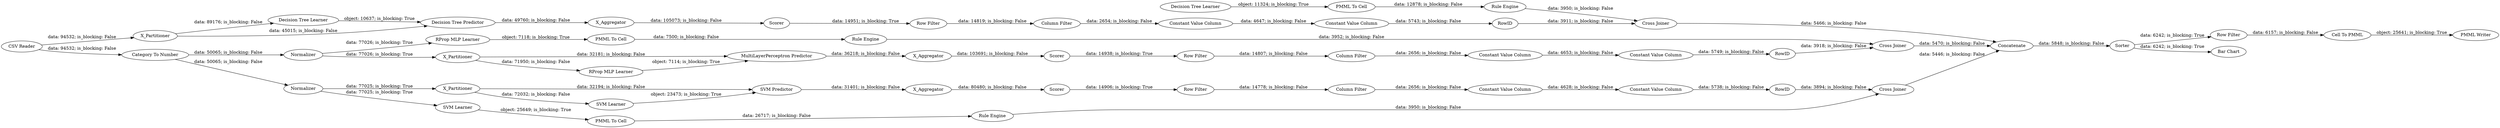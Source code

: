 digraph {
	"-5543519583624923836_9" [label="Row Filter"]
	"-5587248472001214169_32" [label="MultiLayerPerceptron Predictor"]
	"-8098650415987339533_2" [label=X_Partitioner]
	"2423498005803990190_292" [label="Constant Value Column"]
	"-8098650415987339533_39" [label="Cross Joiner"]
	"-8732619140264593359_2" [label=X_Partitioner]
	"-8732619140264593359_38" [label="Cross Joiner"]
	"3980183836411119107_292" [label="Constant Value Column"]
	"-5587248472001214169_7" [label=X_Aggregator]
	"3980183836411119107_290" [label="Constant Value Column"]
	"-5543519583624923836_292" [label="Constant Value Column"]
	"4499289382593887310_63" [label="CSV Reader"]
	"3980183836411119107_9" [label="Row Filter"]
	"4499289382593887310_54" [label="Cell To PMML"]
	"-8732619140264593359_31" [label="Decision Tree Learner"]
	"-8732619140264593359_32" [label="Decision Tree Predictor"]
	"-8098650415987339533_32" [label="SVM Predictor"]
	"2423498005803990190_9" [label="Row Filter"]
	"-5587248472001214169_31" [label="RProp MLP Learner"]
	"-1546630204045385559_34" [label="PMML To Cell"]
	"1812192213404862119_34" [label="Rule Engine"]
	"-8732619140264593359_39" [label=Scorer]
	"1812192213404862119_33" [label="Decision Tree Learner"]
	"-5587248472001214169_39" [label=Normalizer]
	"-1546630204045385559_35" [label="Rule Engine"]
	"27324196647659876_35" [label="RProp MLP Learner"]
	"2423498005803990190_290" [label="Constant Value Column"]
	"-5587248472001214169_2" [label=X_Partitioner]
	"2423498005803990190_294" [label="Column Filter"]
	"-8098650415987339533_31" [label="SVM Learner"]
	"-8098650415987339533_7" [label=X_Aggregator]
	"1812192213404862119_28" [label="PMML To Cell"]
	"-5543519583624923836_294" [label="Column Filter"]
	"-8098650415987339533_41" [label=Scorer]
	"27324196647659876_34" [label="Rule Engine"]
	"4499289382593887310_53" [label="Row Filter"]
	"2423498005803990190_293" [label=RowID]
	"27324196647659876_22" [label="PMML To Cell"]
	"3980183836411119107_293" [label=RowID]
	"-5587248472001214169_38" [label="Cross Joiner"]
	"4499289382593887310_61" [label="PMML Writer"]
	"3980183836411119107_294" [label="Column Filter"]
	"4499289382593887310_59" [label="Bar Chart"]
	"-5587248472001214169_40" [label=Scorer]
	"-1546630204045385559_33" [label="SVM Learner"]
	"4499289382593887310_60" [label=Concatenate]
	"-5543519583624923836_290" [label="Constant Value Column"]
	"-8098650415987339533_40" [label=Normalizer]
	"-5543519583624923836_293" [label=RowID]
	"4499289382593887310_58" [label="Category To Number"]
	"4499289382593887310_52" [label=Sorter]
	"-8732619140264593359_7" [label=X_Aggregator]
	"-8732619140264593359_7" -> "-8732619140264593359_39" [label="data: 105073; is_blocking: False"]
	"1812192213404862119_33" -> "1812192213404862119_28" [label="object: 11324; is_blocking: True"]
	"-5543519583624923836_290" -> "-5543519583624923836_292" [label="data: 4628; is_blocking: False"]
	"3980183836411119107_9" -> "3980183836411119107_294" [label="data: 14807; is_blocking: False"]
	"2423498005803990190_292" -> "2423498005803990190_293" [label="data: 5743; is_blocking: False"]
	"-8098650415987339533_2" -> "-8098650415987339533_31" [label="data: 72032; is_blocking: False"]
	"4499289382593887310_53" -> "4499289382593887310_54" [label="data: 6157; is_blocking: False"]
	"2423498005803990190_9" -> "2423498005803990190_294" [label="data: 14819; is_blocking: False"]
	"-8732619140264593359_2" -> "-8732619140264593359_32" [label="data: 45015; is_blocking: False"]
	"3980183836411119107_294" -> "3980183836411119107_290" [label="data: 2656; is_blocking: False"]
	"27324196647659876_35" -> "27324196647659876_22" [label="object: 7118; is_blocking: True"]
	"4499289382593887310_54" -> "4499289382593887310_61" [label="object: 25641; is_blocking: True"]
	"-5587248472001214169_2" -> "-5587248472001214169_31" [label="data: 71950; is_blocking: False"]
	"4499289382593887310_58" -> "-5587248472001214169_39" [label="data: 50065; is_blocking: False"]
	"-5543519583624923836_9" -> "-5543519583624923836_294" [label="data: 14778; is_blocking: False"]
	"-1546630204045385559_33" -> "-1546630204045385559_34" [label="object: 25649; is_blocking: True"]
	"-8732619140264593359_32" -> "-8732619140264593359_7" [label="data: 49760; is_blocking: False"]
	"-8098650415987339533_31" -> "-8098650415987339533_32" [label="object: 23473; is_blocking: True"]
	"3980183836411119107_290" -> "3980183836411119107_292" [label="data: 4653; is_blocking: False"]
	"-5587248472001214169_32" -> "-5587248472001214169_7" [label="data: 36218; is_blocking: False"]
	"-8098650415987339533_40" -> "-8098650415987339533_2" [label="data: 77025; is_blocking: True"]
	"1812192213404862119_28" -> "1812192213404862119_34" [label="data: 12878; is_blocking: False"]
	"-8098650415987339533_7" -> "-8098650415987339533_41" [label="data: 80480; is_blocking: False"]
	"-5587248472001214169_31" -> "-5587248472001214169_32" [label="object: 7114; is_blocking: True"]
	"-5587248472001214169_7" -> "-5587248472001214169_40" [label="data: 103691; is_blocking: False"]
	"-5587248472001214169_39" -> "-5587248472001214169_2" [label="data: 77026; is_blocking: True"]
	"-5587248472001214169_38" -> "4499289382593887310_60" [label="data: 5470; is_blocking: False"]
	"4499289382593887310_63" -> "-8732619140264593359_2" [label="data: 94532; is_blocking: False"]
	"1812192213404862119_34" -> "-8732619140264593359_38" [label="data: 3950; is_blocking: False"]
	"3980183836411119107_293" -> "-5587248472001214169_38" [label="data: 3918; is_blocking: False"]
	"27324196647659876_34" -> "-5587248472001214169_38" [label="data: 3952; is_blocking: False"]
	"-8098650415987339533_32" -> "-8098650415987339533_7" [label="data: 31401; is_blocking: False"]
	"27324196647659876_22" -> "27324196647659876_34" [label="data: 7500; is_blocking: False"]
	"-5543519583624923836_294" -> "-5543519583624923836_290" [label="data: 2656; is_blocking: False"]
	"2423498005803990190_293" -> "-8732619140264593359_38" [label="data: 3911; is_blocking: False"]
	"4499289382593887310_52" -> "4499289382593887310_53" [label="data: 6242; is_blocking: True"]
	"-5587248472001214169_39" -> "27324196647659876_35" [label="data: 77026; is_blocking: True"]
	"-8732619140264593359_39" -> "2423498005803990190_9" [label="data: 14951; is_blocking: True"]
	"4499289382593887310_60" -> "4499289382593887310_52" [label="data: 5848; is_blocking: False"]
	"2423498005803990190_290" -> "2423498005803990190_292" [label="data: 4647; is_blocking: False"]
	"4499289382593887310_58" -> "-8098650415987339533_40" [label="data: 50065; is_blocking: False"]
	"4499289382593887310_63" -> "4499289382593887310_58" [label="data: 94532; is_blocking: False"]
	"-5587248472001214169_40" -> "3980183836411119107_9" [label="data: 14938; is_blocking: True"]
	"-5587248472001214169_2" -> "-5587248472001214169_32" [label="data: 32181; is_blocking: False"]
	"-8732619140264593359_2" -> "-8732619140264593359_31" [label="data: 89176; is_blocking: False"]
	"-1546630204045385559_34" -> "-1546630204045385559_35" [label="data: 26717; is_blocking: False"]
	"-1546630204045385559_35" -> "-8098650415987339533_39" [label="data: 3950; is_blocking: False"]
	"-8732619140264593359_31" -> "-8732619140264593359_32" [label="object: 10637; is_blocking: True"]
	"-8098650415987339533_2" -> "-8098650415987339533_32" [label="data: 32194; is_blocking: False"]
	"-8732619140264593359_38" -> "4499289382593887310_60" [label="data: 5466; is_blocking: False"]
	"-5543519583624923836_292" -> "-5543519583624923836_293" [label="data: 5738; is_blocking: False"]
	"-5543519583624923836_293" -> "-8098650415987339533_39" [label="data: 3894; is_blocking: False"]
	"3980183836411119107_292" -> "3980183836411119107_293" [label="data: 5749; is_blocking: False"]
	"4499289382593887310_52" -> "4499289382593887310_59" [label="data: 6242; is_blocking: True"]
	"-8098650415987339533_39" -> "4499289382593887310_60" [label="data: 5446; is_blocking: False"]
	"2423498005803990190_294" -> "2423498005803990190_290" [label="data: 2654; is_blocking: False"]
	"-8098650415987339533_41" -> "-5543519583624923836_9" [label="data: 14906; is_blocking: True"]
	"-8098650415987339533_40" -> "-1546630204045385559_33" [label="data: 77025; is_blocking: True"]
	rankdir=LR
}
